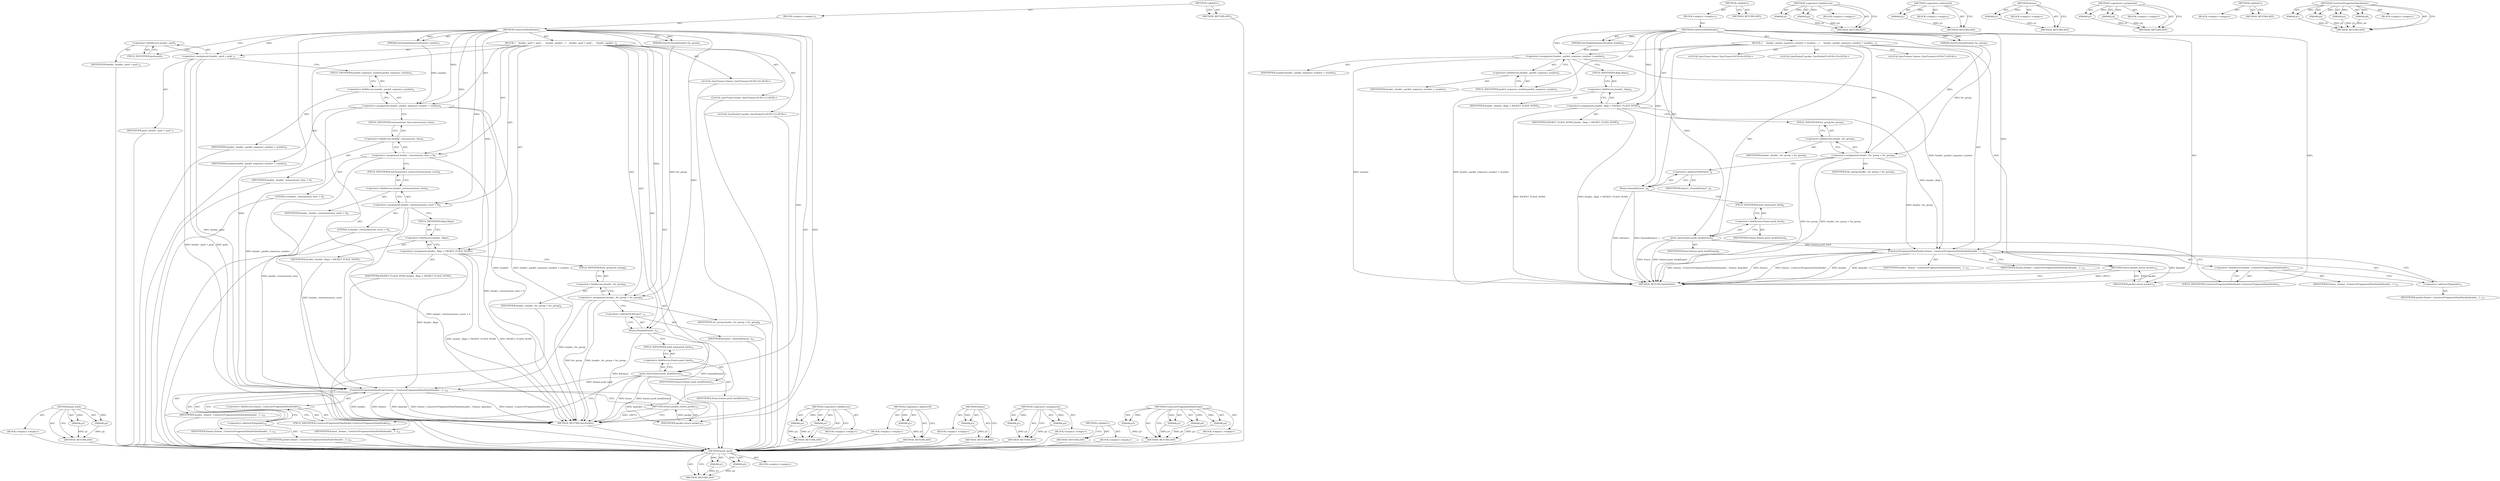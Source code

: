 digraph "ConstructFragementDataPacket" {
vulnerable_93 [label=<(METHOD,push_back)>];
vulnerable_94 [label=<(PARAM,p1)>];
vulnerable_95 [label=<(PARAM,p2)>];
vulnerable_96 [label=<(BLOCK,&lt;empty&gt;,&lt;empty&gt;)>];
vulnerable_97 [label=<(METHOD_RETURN,ANY)>];
vulnerable_6 [label=<(METHOD,&lt;global&gt;)<SUB>1</SUB>>];
vulnerable_7 [label=<(BLOCK,&lt;empty&gt;,&lt;empty&gt;)<SUB>1</SUB>>];
vulnerable_8 [label=<(METHOD,ConstructDataPacket)<SUB>1</SUB>>];
vulnerable_9 [label=<(PARAM,QuicPacketSequenceNumber number)<SUB>1</SUB>>];
vulnerable_10 [label=<(PARAM,QuicFecGroupNumber fec_group)<SUB>2</SUB>>];
vulnerable_11 [label=<(BLOCK,{
     header_.packet_sequence_number = number;...,{
     header_.packet_sequence_number = number;...)<SUB>2</SUB>>];
vulnerable_12 [label=<(&lt;operator&gt;.assignment,header_.packet_sequence_number = number)<SUB>3</SUB>>];
vulnerable_13 [label=<(&lt;operator&gt;.fieldAccess,header_.packet_sequence_number)<SUB>3</SUB>>];
vulnerable_14 [label=<(IDENTIFIER,header_,header_.packet_sequence_number = number)<SUB>3</SUB>>];
vulnerable_15 [label=<(FIELD_IDENTIFIER,packet_sequence_number,packet_sequence_number)<SUB>3</SUB>>];
vulnerable_16 [label=<(IDENTIFIER,number,header_.packet_sequence_number = number)<SUB>3</SUB>>];
vulnerable_17 [label=<(&lt;operator&gt;.assignment,header_.flags = PACKET_FLAGS_NONE)<SUB>4</SUB>>];
vulnerable_18 [label=<(&lt;operator&gt;.fieldAccess,header_.flags)<SUB>4</SUB>>];
vulnerable_19 [label=<(IDENTIFIER,header_,header_.flags = PACKET_FLAGS_NONE)<SUB>4</SUB>>];
vulnerable_20 [label=<(FIELD_IDENTIFIER,flags,flags)<SUB>4</SUB>>];
vulnerable_21 [label=<(IDENTIFIER,PACKET_FLAGS_NONE,header_.flags = PACKET_FLAGS_NONE)<SUB>4</SUB>>];
vulnerable_22 [label=<(&lt;operator&gt;.assignment,header_.fec_group = fec_group)<SUB>5</SUB>>];
vulnerable_23 [label=<(&lt;operator&gt;.fieldAccess,header_.fec_group)<SUB>5</SUB>>];
vulnerable_24 [label=<(IDENTIFIER,header_,header_.fec_group = fec_group)<SUB>5</SUB>>];
vulnerable_25 [label=<(FIELD_IDENTIFIER,fec_group,fec_group)<SUB>5</SUB>>];
vulnerable_26 [label=<(IDENTIFIER,fec_group,header_.fec_group = fec_group)<SUB>5</SUB>>];
vulnerable_27 [label="<(LOCAL,QuicFrames frames: QuicFrames)<SUB>7</SUB>>"];
vulnerable_28 [label="<(LOCAL,QuicFrame frame: QuicFrame)<SUB>8</SUB>>"];
vulnerable_29 [label=<(frame,frame(&amp;frame1_))<SUB>8</SUB>>];
vulnerable_30 [label=<(&lt;operator&gt;.addressOf,&amp;frame1_)<SUB>8</SUB>>];
vulnerable_31 [label=<(IDENTIFIER,frame1_,frame(&amp;frame1_))<SUB>8</SUB>>];
vulnerable_32 [label=<(push_back,frames.push_back(frame))<SUB>9</SUB>>];
vulnerable_33 [label=<(&lt;operator&gt;.fieldAccess,frames.push_back)<SUB>9</SUB>>];
vulnerable_34 [label=<(IDENTIFIER,frames,frames.push_back(frame))<SUB>9</SUB>>];
vulnerable_35 [label=<(FIELD_IDENTIFIER,push_back,push_back)<SUB>9</SUB>>];
vulnerable_36 [label=<(IDENTIFIER,frame,frames.push_back(frame))<SUB>9</SUB>>];
vulnerable_37 [label="<(LOCAL,QuicPacket* packet: QuicPacket*)<SUB>10</SUB>>"];
vulnerable_38 [label=<(ConstructFragementDataPacket,framer_.ConstructFragementDataPacket(header_, f...)<SUB>11</SUB>>];
vulnerable_39 [label=<(&lt;operator&gt;.fieldAccess,framer_.ConstructFragementDataPacket)<SUB>11</SUB>>];
vulnerable_40 [label=<(IDENTIFIER,framer_,framer_.ConstructFragementDataPacket(header_, f...)<SUB>11</SUB>>];
vulnerable_41 [label=<(FIELD_IDENTIFIER,ConstructFragementDataPacket,ConstructFragementDataPacket)<SUB>11</SUB>>];
vulnerable_42 [label=<(IDENTIFIER,header_,framer_.ConstructFragementDataPacket(header_, f...)<SUB>11</SUB>>];
vulnerable_43 [label=<(IDENTIFIER,frames,framer_.ConstructFragementDataPacket(header_, f...)<SUB>11</SUB>>];
vulnerable_44 [label=<(&lt;operator&gt;.addressOf,&amp;packet)<SUB>11</SUB>>];
vulnerable_45 [label=<(IDENTIFIER,packet,framer_.ConstructFragementDataPacket(header_, f...)<SUB>11</SUB>>];
vulnerable_46 [label=<(RETURN,return packet;,return packet;)<SUB>12</SUB>>];
vulnerable_47 [label=<(IDENTIFIER,packet,return packet;)<SUB>12</SUB>>];
vulnerable_48 [label=<(METHOD_RETURN,QuicPacket)<SUB>1</SUB>>];
vulnerable_50 [label=<(METHOD_RETURN,ANY)<SUB>1</SUB>>];
vulnerable_80 [label=<(METHOD,&lt;operator&gt;.fieldAccess)>];
vulnerable_81 [label=<(PARAM,p1)>];
vulnerable_82 [label=<(PARAM,p2)>];
vulnerable_83 [label=<(BLOCK,&lt;empty&gt;,&lt;empty&gt;)>];
vulnerable_84 [label=<(METHOD_RETURN,ANY)>];
vulnerable_89 [label=<(METHOD,&lt;operator&gt;.addressOf)>];
vulnerable_90 [label=<(PARAM,p1)>];
vulnerable_91 [label=<(BLOCK,&lt;empty&gt;,&lt;empty&gt;)>];
vulnerable_92 [label=<(METHOD_RETURN,ANY)>];
vulnerable_85 [label=<(METHOD,frame)>];
vulnerable_86 [label=<(PARAM,p1)>];
vulnerable_87 [label=<(BLOCK,&lt;empty&gt;,&lt;empty&gt;)>];
vulnerable_88 [label=<(METHOD_RETURN,ANY)>];
vulnerable_75 [label=<(METHOD,&lt;operator&gt;.assignment)>];
vulnerable_76 [label=<(PARAM,p1)>];
vulnerable_77 [label=<(PARAM,p2)>];
vulnerable_78 [label=<(BLOCK,&lt;empty&gt;,&lt;empty&gt;)>];
vulnerable_79 [label=<(METHOD_RETURN,ANY)>];
vulnerable_69 [label=<(METHOD,&lt;global&gt;)<SUB>1</SUB>>];
vulnerable_70 [label=<(BLOCK,&lt;empty&gt;,&lt;empty&gt;)>];
vulnerable_71 [label=<(METHOD_RETURN,ANY)>];
vulnerable_98 [label=<(METHOD,ConstructFragementDataPacket)>];
vulnerable_99 [label=<(PARAM,p1)>];
vulnerable_100 [label=<(PARAM,p2)>];
vulnerable_101 [label=<(PARAM,p3)>];
vulnerable_102 [label=<(PARAM,p4)>];
vulnerable_103 [label=<(BLOCK,&lt;empty&gt;,&lt;empty&gt;)>];
vulnerable_104 [label=<(METHOD_RETURN,ANY)>];
fixed_110 [label=<(METHOD,push_back)>];
fixed_111 [label=<(PARAM,p1)>];
fixed_112 [label=<(PARAM,p2)>];
fixed_113 [label=<(BLOCK,&lt;empty&gt;,&lt;empty&gt;)>];
fixed_114 [label=<(METHOD_RETURN,ANY)>];
fixed_6 [label=<(METHOD,&lt;global&gt;)<SUB>1</SUB>>];
fixed_7 [label=<(BLOCK,&lt;empty&gt;,&lt;empty&gt;)<SUB>1</SUB>>];
fixed_8 [label=<(METHOD,ConstructDataPacket)<SUB>1</SUB>>];
fixed_9 [label=<(PARAM,QuicPacketSequenceNumber number)<SUB>1</SUB>>];
fixed_10 [label=<(PARAM,QuicFecGroupNumber fec_group)<SUB>2</SUB>>];
fixed_11 [label=<(BLOCK,{
    header_.guid = guid_;
     header_.packet...,{
    header_.guid = guid_;
     header_.packet...)<SUB>2</SUB>>];
fixed_12 [label=<(&lt;operator&gt;.assignment,header_.guid = guid_)<SUB>3</SUB>>];
fixed_13 [label=<(&lt;operator&gt;.fieldAccess,header_.guid)<SUB>3</SUB>>];
fixed_14 [label=<(IDENTIFIER,header_,header_.guid = guid_)<SUB>3</SUB>>];
fixed_15 [label=<(FIELD_IDENTIFIER,guid,guid)<SUB>3</SUB>>];
fixed_16 [label=<(IDENTIFIER,guid_,header_.guid = guid_)<SUB>3</SUB>>];
fixed_17 [label=<(&lt;operator&gt;.assignment,header_.packet_sequence_number = number)<SUB>4</SUB>>];
fixed_18 [label=<(&lt;operator&gt;.fieldAccess,header_.packet_sequence_number)<SUB>4</SUB>>];
fixed_19 [label=<(IDENTIFIER,header_,header_.packet_sequence_number = number)<SUB>4</SUB>>];
fixed_20 [label=<(FIELD_IDENTIFIER,packet_sequence_number,packet_sequence_number)<SUB>4</SUB>>];
fixed_21 [label=<(IDENTIFIER,number,header_.packet_sequence_number = number)<SUB>4</SUB>>];
fixed_22 [label=<(&lt;operator&gt;.assignment,header_.transmission_time = 0)<SUB>5</SUB>>];
fixed_23 [label=<(&lt;operator&gt;.fieldAccess,header_.transmission_time)<SUB>5</SUB>>];
fixed_24 [label=<(IDENTIFIER,header_,header_.transmission_time = 0)<SUB>5</SUB>>];
fixed_25 [label=<(FIELD_IDENTIFIER,transmission_time,transmission_time)<SUB>5</SUB>>];
fixed_26 [label=<(LITERAL,0,header_.transmission_time = 0)<SUB>5</SUB>>];
fixed_27 [label=<(&lt;operator&gt;.assignment,header_.retransmission_count = 0)<SUB>6</SUB>>];
fixed_28 [label=<(&lt;operator&gt;.fieldAccess,header_.retransmission_count)<SUB>6</SUB>>];
fixed_29 [label=<(IDENTIFIER,header_,header_.retransmission_count = 0)<SUB>6</SUB>>];
fixed_30 [label=<(FIELD_IDENTIFIER,retransmission_count,retransmission_count)<SUB>6</SUB>>];
fixed_31 [label=<(LITERAL,0,header_.retransmission_count = 0)<SUB>6</SUB>>];
fixed_32 [label=<(&lt;operator&gt;.assignment,header_.flags = PACKET_FLAGS_NONE)<SUB>7</SUB>>];
fixed_33 [label=<(&lt;operator&gt;.fieldAccess,header_.flags)<SUB>7</SUB>>];
fixed_34 [label=<(IDENTIFIER,header_,header_.flags = PACKET_FLAGS_NONE)<SUB>7</SUB>>];
fixed_35 [label=<(FIELD_IDENTIFIER,flags,flags)<SUB>7</SUB>>];
fixed_36 [label=<(IDENTIFIER,PACKET_FLAGS_NONE,header_.flags = PACKET_FLAGS_NONE)<SUB>7</SUB>>];
fixed_37 [label=<(&lt;operator&gt;.assignment,header_.fec_group = fec_group)<SUB>8</SUB>>];
fixed_38 [label=<(&lt;operator&gt;.fieldAccess,header_.fec_group)<SUB>8</SUB>>];
fixed_39 [label=<(IDENTIFIER,header_,header_.fec_group = fec_group)<SUB>8</SUB>>];
fixed_40 [label=<(FIELD_IDENTIFIER,fec_group,fec_group)<SUB>8</SUB>>];
fixed_41 [label=<(IDENTIFIER,fec_group,header_.fec_group = fec_group)<SUB>8</SUB>>];
fixed_42 [label="<(LOCAL,QuicFrames frames: QuicFrames)<SUB>10</SUB>>"];
fixed_43 [label="<(LOCAL,QuicFrame frame: QuicFrame)<SUB>11</SUB>>"];
fixed_44 [label=<(frame,frame(&amp;frame1_))<SUB>11</SUB>>];
fixed_45 [label=<(&lt;operator&gt;.addressOf,&amp;frame1_)<SUB>11</SUB>>];
fixed_46 [label=<(IDENTIFIER,frame1_,frame(&amp;frame1_))<SUB>11</SUB>>];
fixed_47 [label=<(push_back,frames.push_back(frame))<SUB>12</SUB>>];
fixed_48 [label=<(&lt;operator&gt;.fieldAccess,frames.push_back)<SUB>12</SUB>>];
fixed_49 [label=<(IDENTIFIER,frames,frames.push_back(frame))<SUB>12</SUB>>];
fixed_50 [label=<(FIELD_IDENTIFIER,push_back,push_back)<SUB>12</SUB>>];
fixed_51 [label=<(IDENTIFIER,frame,frames.push_back(frame))<SUB>12</SUB>>];
fixed_52 [label="<(LOCAL,QuicPacket* packet: QuicPacket*)<SUB>13</SUB>>"];
fixed_53 [label=<(ConstructFragementDataPacket,framer_.ConstructFragementDataPacket(header_, f...)<SUB>14</SUB>>];
fixed_54 [label=<(&lt;operator&gt;.fieldAccess,framer_.ConstructFragementDataPacket)<SUB>14</SUB>>];
fixed_55 [label=<(IDENTIFIER,framer_,framer_.ConstructFragementDataPacket(header_, f...)<SUB>14</SUB>>];
fixed_56 [label=<(FIELD_IDENTIFIER,ConstructFragementDataPacket,ConstructFragementDataPacket)<SUB>14</SUB>>];
fixed_57 [label=<(IDENTIFIER,header_,framer_.ConstructFragementDataPacket(header_, f...)<SUB>14</SUB>>];
fixed_58 [label=<(IDENTIFIER,frames,framer_.ConstructFragementDataPacket(header_, f...)<SUB>14</SUB>>];
fixed_59 [label=<(&lt;operator&gt;.addressOf,&amp;packet)<SUB>14</SUB>>];
fixed_60 [label=<(IDENTIFIER,packet,framer_.ConstructFragementDataPacket(header_, f...)<SUB>14</SUB>>];
fixed_61 [label=<(RETURN,return packet;,return packet;)<SUB>15</SUB>>];
fixed_62 [label=<(IDENTIFIER,packet,return packet;)<SUB>15</SUB>>];
fixed_63 [label=<(METHOD_RETURN,QuicPacket)<SUB>1</SUB>>];
fixed_65 [label=<(METHOD_RETURN,ANY)<SUB>1</SUB>>];
fixed_97 [label=<(METHOD,&lt;operator&gt;.fieldAccess)>];
fixed_98 [label=<(PARAM,p1)>];
fixed_99 [label=<(PARAM,p2)>];
fixed_100 [label=<(BLOCK,&lt;empty&gt;,&lt;empty&gt;)>];
fixed_101 [label=<(METHOD_RETURN,ANY)>];
fixed_106 [label=<(METHOD,&lt;operator&gt;.addressOf)>];
fixed_107 [label=<(PARAM,p1)>];
fixed_108 [label=<(BLOCK,&lt;empty&gt;,&lt;empty&gt;)>];
fixed_109 [label=<(METHOD_RETURN,ANY)>];
fixed_102 [label=<(METHOD,frame)>];
fixed_103 [label=<(PARAM,p1)>];
fixed_104 [label=<(BLOCK,&lt;empty&gt;,&lt;empty&gt;)>];
fixed_105 [label=<(METHOD_RETURN,ANY)>];
fixed_92 [label=<(METHOD,&lt;operator&gt;.assignment)>];
fixed_93 [label=<(PARAM,p1)>];
fixed_94 [label=<(PARAM,p2)>];
fixed_95 [label=<(BLOCK,&lt;empty&gt;,&lt;empty&gt;)>];
fixed_96 [label=<(METHOD_RETURN,ANY)>];
fixed_86 [label=<(METHOD,&lt;global&gt;)<SUB>1</SUB>>];
fixed_87 [label=<(BLOCK,&lt;empty&gt;,&lt;empty&gt;)>];
fixed_88 [label=<(METHOD_RETURN,ANY)>];
fixed_115 [label=<(METHOD,ConstructFragementDataPacket)>];
fixed_116 [label=<(PARAM,p1)>];
fixed_117 [label=<(PARAM,p2)>];
fixed_118 [label=<(PARAM,p3)>];
fixed_119 [label=<(PARAM,p4)>];
fixed_120 [label=<(BLOCK,&lt;empty&gt;,&lt;empty&gt;)>];
fixed_121 [label=<(METHOD_RETURN,ANY)>];
vulnerable_93 -> vulnerable_94  [key=0, label="AST: "];
vulnerable_93 -> vulnerable_94  [key=1, label="DDG: "];
vulnerable_93 -> vulnerable_96  [key=0, label="AST: "];
vulnerable_93 -> vulnerable_95  [key=0, label="AST: "];
vulnerable_93 -> vulnerable_95  [key=1, label="DDG: "];
vulnerable_93 -> vulnerable_97  [key=0, label="AST: "];
vulnerable_93 -> vulnerable_97  [key=1, label="CFG: "];
vulnerable_94 -> vulnerable_97  [key=0, label="DDG: p1"];
vulnerable_95 -> vulnerable_97  [key=0, label="DDG: p2"];
vulnerable_6 -> vulnerable_7  [key=0, label="AST: "];
vulnerable_6 -> vulnerable_50  [key=0, label="AST: "];
vulnerable_6 -> vulnerable_50  [key=1, label="CFG: "];
vulnerable_7 -> vulnerable_8  [key=0, label="AST: "];
vulnerable_8 -> vulnerable_9  [key=0, label="AST: "];
vulnerable_8 -> vulnerable_9  [key=1, label="DDG: "];
vulnerable_8 -> vulnerable_10  [key=0, label="AST: "];
vulnerable_8 -> vulnerable_10  [key=1, label="DDG: "];
vulnerable_8 -> vulnerable_11  [key=0, label="AST: "];
vulnerable_8 -> vulnerable_48  [key=0, label="AST: "];
vulnerable_8 -> vulnerable_15  [key=0, label="CFG: "];
vulnerable_8 -> vulnerable_12  [key=0, label="DDG: "];
vulnerable_8 -> vulnerable_17  [key=0, label="DDG: "];
vulnerable_8 -> vulnerable_22  [key=0, label="DDG: "];
vulnerable_8 -> vulnerable_29  [key=0, label="DDG: "];
vulnerable_8 -> vulnerable_32  [key=0, label="DDG: "];
vulnerable_8 -> vulnerable_38  [key=0, label="DDG: "];
vulnerable_8 -> vulnerable_47  [key=0, label="DDG: "];
vulnerable_9 -> vulnerable_12  [key=0, label="DDG: number"];
vulnerable_10 -> vulnerable_22  [key=0, label="DDG: fec_group"];
vulnerable_11 -> vulnerable_12  [key=0, label="AST: "];
vulnerable_11 -> vulnerable_17  [key=0, label="AST: "];
vulnerable_11 -> vulnerable_22  [key=0, label="AST: "];
vulnerable_11 -> vulnerable_27  [key=0, label="AST: "];
vulnerable_11 -> vulnerable_28  [key=0, label="AST: "];
vulnerable_11 -> vulnerable_29  [key=0, label="AST: "];
vulnerable_11 -> vulnerable_32  [key=0, label="AST: "];
vulnerable_11 -> vulnerable_37  [key=0, label="AST: "];
vulnerable_11 -> vulnerable_38  [key=0, label="AST: "];
vulnerable_11 -> vulnerable_46  [key=0, label="AST: "];
vulnerable_12 -> vulnerable_13  [key=0, label="AST: "];
vulnerable_12 -> vulnerable_16  [key=0, label="AST: "];
vulnerable_12 -> vulnerable_20  [key=0, label="CFG: "];
vulnerable_12 -> vulnerable_48  [key=0, label="DDG: number"];
vulnerable_12 -> vulnerable_48  [key=1, label="DDG: header_.packet_sequence_number = number"];
vulnerable_12 -> vulnerable_38  [key=0, label="DDG: header_.packet_sequence_number"];
vulnerable_13 -> vulnerable_14  [key=0, label="AST: "];
vulnerable_13 -> vulnerable_15  [key=0, label="AST: "];
vulnerable_13 -> vulnerable_12  [key=0, label="CFG: "];
vulnerable_15 -> vulnerable_13  [key=0, label="CFG: "];
vulnerable_17 -> vulnerable_18  [key=0, label="AST: "];
vulnerable_17 -> vulnerable_21  [key=0, label="AST: "];
vulnerable_17 -> vulnerable_25  [key=0, label="CFG: "];
vulnerable_17 -> vulnerable_48  [key=0, label="DDG: header_.flags = PACKET_FLAGS_NONE"];
vulnerable_17 -> vulnerable_48  [key=1, label="DDG: PACKET_FLAGS_NONE"];
vulnerable_17 -> vulnerable_38  [key=0, label="DDG: header_.flags"];
vulnerable_18 -> vulnerable_19  [key=0, label="AST: "];
vulnerable_18 -> vulnerable_20  [key=0, label="AST: "];
vulnerable_18 -> vulnerable_17  [key=0, label="CFG: "];
vulnerable_20 -> vulnerable_18  [key=0, label="CFG: "];
vulnerable_22 -> vulnerable_23  [key=0, label="AST: "];
vulnerable_22 -> vulnerable_26  [key=0, label="AST: "];
vulnerable_22 -> vulnerable_30  [key=0, label="CFG: "];
vulnerable_22 -> vulnerable_48  [key=0, label="DDG: fec_group"];
vulnerable_22 -> vulnerable_48  [key=1, label="DDG: header_.fec_group = fec_group"];
vulnerable_22 -> vulnerable_38  [key=0, label="DDG: header_.fec_group"];
vulnerable_23 -> vulnerable_24  [key=0, label="AST: "];
vulnerable_23 -> vulnerable_25  [key=0, label="AST: "];
vulnerable_23 -> vulnerable_22  [key=0, label="CFG: "];
vulnerable_25 -> vulnerable_23  [key=0, label="CFG: "];
vulnerable_29 -> vulnerable_30  [key=0, label="AST: "];
vulnerable_29 -> vulnerable_35  [key=0, label="CFG: "];
vulnerable_29 -> vulnerable_48  [key=0, label="DDG: &amp;frame1_"];
vulnerable_29 -> vulnerable_48  [key=1, label="DDG: frame(&amp;frame1_)"];
vulnerable_30 -> vulnerable_31  [key=0, label="AST: "];
vulnerable_30 -> vulnerable_29  [key=0, label="CFG: "];
vulnerable_32 -> vulnerable_33  [key=0, label="AST: "];
vulnerable_32 -> vulnerable_36  [key=0, label="AST: "];
vulnerable_32 -> vulnerable_41  [key=0, label="CFG: "];
vulnerable_32 -> vulnerable_48  [key=0, label="DDG: frame"];
vulnerable_32 -> vulnerable_48  [key=1, label="DDG: frames.push_back(frame)"];
vulnerable_32 -> vulnerable_38  [key=0, label="DDG: frames.push_back"];
vulnerable_33 -> vulnerable_34  [key=0, label="AST: "];
vulnerable_33 -> vulnerable_35  [key=0, label="AST: "];
vulnerable_33 -> vulnerable_32  [key=0, label="CFG: "];
vulnerable_35 -> vulnerable_33  [key=0, label="CFG: "];
vulnerable_38 -> vulnerable_39  [key=0, label="AST: "];
vulnerable_38 -> vulnerable_42  [key=0, label="AST: "];
vulnerable_38 -> vulnerable_43  [key=0, label="AST: "];
vulnerable_38 -> vulnerable_44  [key=0, label="AST: "];
vulnerable_38 -> vulnerable_46  [key=0, label="CFG: "];
vulnerable_38 -> vulnerable_48  [key=0, label="DDG: framer_.ConstructFragementDataPacket"];
vulnerable_38 -> vulnerable_48  [key=1, label="DDG: header_"];
vulnerable_38 -> vulnerable_48  [key=2, label="DDG: frames"];
vulnerable_38 -> vulnerable_48  [key=3, label="DDG: &amp;packet"];
vulnerable_38 -> vulnerable_48  [key=4, label="DDG: framer_.ConstructFragementDataPacket(header_, frames, &amp;packet)"];
vulnerable_38 -> vulnerable_47  [key=0, label="DDG: &amp;packet"];
vulnerable_39 -> vulnerable_40  [key=0, label="AST: "];
vulnerable_39 -> vulnerable_41  [key=0, label="AST: "];
vulnerable_39 -> vulnerable_44  [key=0, label="CFG: "];
vulnerable_41 -> vulnerable_39  [key=0, label="CFG: "];
vulnerable_44 -> vulnerable_45  [key=0, label="AST: "];
vulnerable_44 -> vulnerable_38  [key=0, label="CFG: "];
vulnerable_46 -> vulnerable_47  [key=0, label="AST: "];
vulnerable_46 -> vulnerable_48  [key=0, label="CFG: "];
vulnerable_46 -> vulnerable_48  [key=1, label="DDG: &lt;RET&gt;"];
vulnerable_47 -> vulnerable_46  [key=0, label="DDG: packet"];
vulnerable_80 -> vulnerable_81  [key=0, label="AST: "];
vulnerable_80 -> vulnerable_81  [key=1, label="DDG: "];
vulnerable_80 -> vulnerable_83  [key=0, label="AST: "];
vulnerable_80 -> vulnerable_82  [key=0, label="AST: "];
vulnerable_80 -> vulnerable_82  [key=1, label="DDG: "];
vulnerable_80 -> vulnerable_84  [key=0, label="AST: "];
vulnerable_80 -> vulnerable_84  [key=1, label="CFG: "];
vulnerable_81 -> vulnerable_84  [key=0, label="DDG: p1"];
vulnerable_82 -> vulnerable_84  [key=0, label="DDG: p2"];
vulnerable_89 -> vulnerable_90  [key=0, label="AST: "];
vulnerable_89 -> vulnerable_90  [key=1, label="DDG: "];
vulnerable_89 -> vulnerable_91  [key=0, label="AST: "];
vulnerable_89 -> vulnerable_92  [key=0, label="AST: "];
vulnerable_89 -> vulnerable_92  [key=1, label="CFG: "];
vulnerable_90 -> vulnerable_92  [key=0, label="DDG: p1"];
vulnerable_85 -> vulnerable_86  [key=0, label="AST: "];
vulnerable_85 -> vulnerable_86  [key=1, label="DDG: "];
vulnerable_85 -> vulnerable_87  [key=0, label="AST: "];
vulnerable_85 -> vulnerable_88  [key=0, label="AST: "];
vulnerable_85 -> vulnerable_88  [key=1, label="CFG: "];
vulnerable_86 -> vulnerable_88  [key=0, label="DDG: p1"];
vulnerable_75 -> vulnerable_76  [key=0, label="AST: "];
vulnerable_75 -> vulnerable_76  [key=1, label="DDG: "];
vulnerable_75 -> vulnerable_78  [key=0, label="AST: "];
vulnerable_75 -> vulnerable_77  [key=0, label="AST: "];
vulnerable_75 -> vulnerable_77  [key=1, label="DDG: "];
vulnerable_75 -> vulnerable_79  [key=0, label="AST: "];
vulnerable_75 -> vulnerable_79  [key=1, label="CFG: "];
vulnerable_76 -> vulnerable_79  [key=0, label="DDG: p1"];
vulnerable_77 -> vulnerable_79  [key=0, label="DDG: p2"];
vulnerable_69 -> vulnerable_70  [key=0, label="AST: "];
vulnerable_69 -> vulnerable_71  [key=0, label="AST: "];
vulnerable_69 -> vulnerable_71  [key=1, label="CFG: "];
vulnerable_98 -> vulnerable_99  [key=0, label="AST: "];
vulnerable_98 -> vulnerable_99  [key=1, label="DDG: "];
vulnerable_98 -> vulnerable_103  [key=0, label="AST: "];
vulnerable_98 -> vulnerable_100  [key=0, label="AST: "];
vulnerable_98 -> vulnerable_100  [key=1, label="DDG: "];
vulnerable_98 -> vulnerable_104  [key=0, label="AST: "];
vulnerable_98 -> vulnerable_104  [key=1, label="CFG: "];
vulnerable_98 -> vulnerable_101  [key=0, label="AST: "];
vulnerable_98 -> vulnerable_101  [key=1, label="DDG: "];
vulnerable_98 -> vulnerable_102  [key=0, label="AST: "];
vulnerable_98 -> vulnerable_102  [key=1, label="DDG: "];
vulnerable_99 -> vulnerable_104  [key=0, label="DDG: p1"];
vulnerable_100 -> vulnerable_104  [key=0, label="DDG: p2"];
vulnerable_101 -> vulnerable_104  [key=0, label="DDG: p3"];
vulnerable_102 -> vulnerable_104  [key=0, label="DDG: p4"];
fixed_110 -> fixed_111  [key=0, label="AST: "];
fixed_110 -> fixed_111  [key=1, label="DDG: "];
fixed_110 -> fixed_113  [key=0, label="AST: "];
fixed_110 -> fixed_112  [key=0, label="AST: "];
fixed_110 -> fixed_112  [key=1, label="DDG: "];
fixed_110 -> fixed_114  [key=0, label="AST: "];
fixed_110 -> fixed_114  [key=1, label="CFG: "];
fixed_111 -> fixed_114  [key=0, label="DDG: p1"];
fixed_112 -> fixed_114  [key=0, label="DDG: p2"];
fixed_113 -> vulnerable_93  [key=0];
fixed_114 -> vulnerable_93  [key=0];
fixed_6 -> fixed_7  [key=0, label="AST: "];
fixed_6 -> fixed_65  [key=0, label="AST: "];
fixed_6 -> fixed_65  [key=1, label="CFG: "];
fixed_7 -> fixed_8  [key=0, label="AST: "];
fixed_8 -> fixed_9  [key=0, label="AST: "];
fixed_8 -> fixed_9  [key=1, label="DDG: "];
fixed_8 -> fixed_10  [key=0, label="AST: "];
fixed_8 -> fixed_10  [key=1, label="DDG: "];
fixed_8 -> fixed_11  [key=0, label="AST: "];
fixed_8 -> fixed_63  [key=0, label="AST: "];
fixed_8 -> fixed_15  [key=0, label="CFG: "];
fixed_8 -> fixed_12  [key=0, label="DDG: "];
fixed_8 -> fixed_17  [key=0, label="DDG: "];
fixed_8 -> fixed_22  [key=0, label="DDG: "];
fixed_8 -> fixed_27  [key=0, label="DDG: "];
fixed_8 -> fixed_32  [key=0, label="DDG: "];
fixed_8 -> fixed_37  [key=0, label="DDG: "];
fixed_8 -> fixed_44  [key=0, label="DDG: "];
fixed_8 -> fixed_47  [key=0, label="DDG: "];
fixed_8 -> fixed_53  [key=0, label="DDG: "];
fixed_8 -> fixed_62  [key=0, label="DDG: "];
fixed_9 -> fixed_17  [key=0, label="DDG: number"];
fixed_10 -> fixed_37  [key=0, label="DDG: fec_group"];
fixed_11 -> fixed_12  [key=0, label="AST: "];
fixed_11 -> fixed_17  [key=0, label="AST: "];
fixed_11 -> fixed_22  [key=0, label="AST: "];
fixed_11 -> fixed_27  [key=0, label="AST: "];
fixed_11 -> fixed_32  [key=0, label="AST: "];
fixed_11 -> fixed_37  [key=0, label="AST: "];
fixed_11 -> fixed_42  [key=0, label="AST: "];
fixed_11 -> fixed_43  [key=0, label="AST: "];
fixed_11 -> fixed_44  [key=0, label="AST: "];
fixed_11 -> fixed_47  [key=0, label="AST: "];
fixed_11 -> fixed_52  [key=0, label="AST: "];
fixed_11 -> fixed_53  [key=0, label="AST: "];
fixed_11 -> fixed_61  [key=0, label="AST: "];
fixed_12 -> fixed_13  [key=0, label="AST: "];
fixed_12 -> fixed_16  [key=0, label="AST: "];
fixed_12 -> fixed_20  [key=0, label="CFG: "];
fixed_12 -> fixed_63  [key=0, label="DDG: header_.guid = guid_"];
fixed_12 -> fixed_63  [key=1, label="DDG: guid_"];
fixed_12 -> fixed_53  [key=0, label="DDG: header_.guid"];
fixed_13 -> fixed_14  [key=0, label="AST: "];
fixed_13 -> fixed_15  [key=0, label="AST: "];
fixed_13 -> fixed_12  [key=0, label="CFG: "];
fixed_14 -> vulnerable_93  [key=0];
fixed_15 -> fixed_13  [key=0, label="CFG: "];
fixed_16 -> vulnerable_93  [key=0];
fixed_17 -> fixed_18  [key=0, label="AST: "];
fixed_17 -> fixed_21  [key=0, label="AST: "];
fixed_17 -> fixed_25  [key=0, label="CFG: "];
fixed_17 -> fixed_63  [key=0, label="DDG: number"];
fixed_17 -> fixed_63  [key=1, label="DDG: header_.packet_sequence_number = number"];
fixed_17 -> fixed_53  [key=0, label="DDG: header_.packet_sequence_number"];
fixed_18 -> fixed_19  [key=0, label="AST: "];
fixed_18 -> fixed_20  [key=0, label="AST: "];
fixed_18 -> fixed_17  [key=0, label="CFG: "];
fixed_19 -> vulnerable_93  [key=0];
fixed_20 -> fixed_18  [key=0, label="CFG: "];
fixed_21 -> vulnerable_93  [key=0];
fixed_22 -> fixed_23  [key=0, label="AST: "];
fixed_22 -> fixed_26  [key=0, label="AST: "];
fixed_22 -> fixed_30  [key=0, label="CFG: "];
fixed_22 -> fixed_63  [key=0, label="DDG: header_.transmission_time = 0"];
fixed_22 -> fixed_53  [key=0, label="DDG: header_.transmission_time"];
fixed_23 -> fixed_24  [key=0, label="AST: "];
fixed_23 -> fixed_25  [key=0, label="AST: "];
fixed_23 -> fixed_22  [key=0, label="CFG: "];
fixed_24 -> vulnerable_93  [key=0];
fixed_25 -> fixed_23  [key=0, label="CFG: "];
fixed_26 -> vulnerable_93  [key=0];
fixed_27 -> fixed_28  [key=0, label="AST: "];
fixed_27 -> fixed_31  [key=0, label="AST: "];
fixed_27 -> fixed_35  [key=0, label="CFG: "];
fixed_27 -> fixed_63  [key=0, label="DDG: header_.retransmission_count = 0"];
fixed_27 -> fixed_53  [key=0, label="DDG: header_.retransmission_count"];
fixed_28 -> fixed_29  [key=0, label="AST: "];
fixed_28 -> fixed_30  [key=0, label="AST: "];
fixed_28 -> fixed_27  [key=0, label="CFG: "];
fixed_29 -> vulnerable_93  [key=0];
fixed_30 -> fixed_28  [key=0, label="CFG: "];
fixed_31 -> vulnerable_93  [key=0];
fixed_32 -> fixed_33  [key=0, label="AST: "];
fixed_32 -> fixed_36  [key=0, label="AST: "];
fixed_32 -> fixed_40  [key=0, label="CFG: "];
fixed_32 -> fixed_63  [key=0, label="DDG: header_.flags = PACKET_FLAGS_NONE"];
fixed_32 -> fixed_63  [key=1, label="DDG: PACKET_FLAGS_NONE"];
fixed_32 -> fixed_53  [key=0, label="DDG: header_.flags"];
fixed_33 -> fixed_34  [key=0, label="AST: "];
fixed_33 -> fixed_35  [key=0, label="AST: "];
fixed_33 -> fixed_32  [key=0, label="CFG: "];
fixed_34 -> vulnerable_93  [key=0];
fixed_35 -> fixed_33  [key=0, label="CFG: "];
fixed_36 -> vulnerable_93  [key=0];
fixed_37 -> fixed_38  [key=0, label="AST: "];
fixed_37 -> fixed_41  [key=0, label="AST: "];
fixed_37 -> fixed_45  [key=0, label="CFG: "];
fixed_37 -> fixed_63  [key=0, label="DDG: fec_group"];
fixed_37 -> fixed_63  [key=1, label="DDG: header_.fec_group = fec_group"];
fixed_37 -> fixed_53  [key=0, label="DDG: header_.fec_group"];
fixed_38 -> fixed_39  [key=0, label="AST: "];
fixed_38 -> fixed_40  [key=0, label="AST: "];
fixed_38 -> fixed_37  [key=0, label="CFG: "];
fixed_39 -> vulnerable_93  [key=0];
fixed_40 -> fixed_38  [key=0, label="CFG: "];
fixed_41 -> vulnerable_93  [key=0];
fixed_42 -> vulnerable_93  [key=0];
fixed_43 -> vulnerable_93  [key=0];
fixed_44 -> fixed_45  [key=0, label="AST: "];
fixed_44 -> fixed_50  [key=0, label="CFG: "];
fixed_44 -> fixed_63  [key=0, label="DDG: &amp;frame1_"];
fixed_44 -> fixed_63  [key=1, label="DDG: frame(&amp;frame1_)"];
fixed_45 -> fixed_46  [key=0, label="AST: "];
fixed_45 -> fixed_44  [key=0, label="CFG: "];
fixed_46 -> vulnerable_93  [key=0];
fixed_47 -> fixed_48  [key=0, label="AST: "];
fixed_47 -> fixed_51  [key=0, label="AST: "];
fixed_47 -> fixed_56  [key=0, label="CFG: "];
fixed_47 -> fixed_63  [key=0, label="DDG: frame"];
fixed_47 -> fixed_63  [key=1, label="DDG: frames.push_back(frame)"];
fixed_47 -> fixed_53  [key=0, label="DDG: frames.push_back"];
fixed_48 -> fixed_49  [key=0, label="AST: "];
fixed_48 -> fixed_50  [key=0, label="AST: "];
fixed_48 -> fixed_47  [key=0, label="CFG: "];
fixed_49 -> vulnerable_93  [key=0];
fixed_50 -> fixed_48  [key=0, label="CFG: "];
fixed_51 -> vulnerable_93  [key=0];
fixed_52 -> vulnerable_93  [key=0];
fixed_53 -> fixed_54  [key=0, label="AST: "];
fixed_53 -> fixed_57  [key=0, label="AST: "];
fixed_53 -> fixed_58  [key=0, label="AST: "];
fixed_53 -> fixed_59  [key=0, label="AST: "];
fixed_53 -> fixed_61  [key=0, label="CFG: "];
fixed_53 -> fixed_63  [key=0, label="DDG: framer_.ConstructFragementDataPacket"];
fixed_53 -> fixed_63  [key=1, label="DDG: header_"];
fixed_53 -> fixed_63  [key=2, label="DDG: frames"];
fixed_53 -> fixed_63  [key=3, label="DDG: &amp;packet"];
fixed_53 -> fixed_63  [key=4, label="DDG: framer_.ConstructFragementDataPacket(header_, frames, &amp;packet)"];
fixed_53 -> fixed_62  [key=0, label="DDG: &amp;packet"];
fixed_54 -> fixed_55  [key=0, label="AST: "];
fixed_54 -> fixed_56  [key=0, label="AST: "];
fixed_54 -> fixed_59  [key=0, label="CFG: "];
fixed_55 -> vulnerable_93  [key=0];
fixed_56 -> fixed_54  [key=0, label="CFG: "];
fixed_57 -> vulnerable_93  [key=0];
fixed_58 -> vulnerable_93  [key=0];
fixed_59 -> fixed_60  [key=0, label="AST: "];
fixed_59 -> fixed_53  [key=0, label="CFG: "];
fixed_60 -> vulnerable_93  [key=0];
fixed_61 -> fixed_62  [key=0, label="AST: "];
fixed_61 -> fixed_63  [key=0, label="CFG: "];
fixed_61 -> fixed_63  [key=1, label="DDG: &lt;RET&gt;"];
fixed_62 -> fixed_61  [key=0, label="DDG: packet"];
fixed_63 -> vulnerable_93  [key=0];
fixed_65 -> vulnerable_93  [key=0];
fixed_97 -> fixed_98  [key=0, label="AST: "];
fixed_97 -> fixed_98  [key=1, label="DDG: "];
fixed_97 -> fixed_100  [key=0, label="AST: "];
fixed_97 -> fixed_99  [key=0, label="AST: "];
fixed_97 -> fixed_99  [key=1, label="DDG: "];
fixed_97 -> fixed_101  [key=0, label="AST: "];
fixed_97 -> fixed_101  [key=1, label="CFG: "];
fixed_98 -> fixed_101  [key=0, label="DDG: p1"];
fixed_99 -> fixed_101  [key=0, label="DDG: p2"];
fixed_100 -> vulnerable_93  [key=0];
fixed_101 -> vulnerable_93  [key=0];
fixed_106 -> fixed_107  [key=0, label="AST: "];
fixed_106 -> fixed_107  [key=1, label="DDG: "];
fixed_106 -> fixed_108  [key=0, label="AST: "];
fixed_106 -> fixed_109  [key=0, label="AST: "];
fixed_106 -> fixed_109  [key=1, label="CFG: "];
fixed_107 -> fixed_109  [key=0, label="DDG: p1"];
fixed_108 -> vulnerable_93  [key=0];
fixed_109 -> vulnerable_93  [key=0];
fixed_102 -> fixed_103  [key=0, label="AST: "];
fixed_102 -> fixed_103  [key=1, label="DDG: "];
fixed_102 -> fixed_104  [key=0, label="AST: "];
fixed_102 -> fixed_105  [key=0, label="AST: "];
fixed_102 -> fixed_105  [key=1, label="CFG: "];
fixed_103 -> fixed_105  [key=0, label="DDG: p1"];
fixed_104 -> vulnerable_93  [key=0];
fixed_105 -> vulnerable_93  [key=0];
fixed_92 -> fixed_93  [key=0, label="AST: "];
fixed_92 -> fixed_93  [key=1, label="DDG: "];
fixed_92 -> fixed_95  [key=0, label="AST: "];
fixed_92 -> fixed_94  [key=0, label="AST: "];
fixed_92 -> fixed_94  [key=1, label="DDG: "];
fixed_92 -> fixed_96  [key=0, label="AST: "];
fixed_92 -> fixed_96  [key=1, label="CFG: "];
fixed_93 -> fixed_96  [key=0, label="DDG: p1"];
fixed_94 -> fixed_96  [key=0, label="DDG: p2"];
fixed_95 -> vulnerable_93  [key=0];
fixed_96 -> vulnerable_93  [key=0];
fixed_86 -> fixed_87  [key=0, label="AST: "];
fixed_86 -> fixed_88  [key=0, label="AST: "];
fixed_86 -> fixed_88  [key=1, label="CFG: "];
fixed_87 -> vulnerable_93  [key=0];
fixed_88 -> vulnerable_93  [key=0];
fixed_115 -> fixed_116  [key=0, label="AST: "];
fixed_115 -> fixed_116  [key=1, label="DDG: "];
fixed_115 -> fixed_120  [key=0, label="AST: "];
fixed_115 -> fixed_117  [key=0, label="AST: "];
fixed_115 -> fixed_117  [key=1, label="DDG: "];
fixed_115 -> fixed_121  [key=0, label="AST: "];
fixed_115 -> fixed_121  [key=1, label="CFG: "];
fixed_115 -> fixed_118  [key=0, label="AST: "];
fixed_115 -> fixed_118  [key=1, label="DDG: "];
fixed_115 -> fixed_119  [key=0, label="AST: "];
fixed_115 -> fixed_119  [key=1, label="DDG: "];
fixed_116 -> fixed_121  [key=0, label="DDG: p1"];
fixed_117 -> fixed_121  [key=0, label="DDG: p2"];
fixed_118 -> fixed_121  [key=0, label="DDG: p3"];
fixed_119 -> fixed_121  [key=0, label="DDG: p4"];
fixed_120 -> vulnerable_93  [key=0];
fixed_121 -> vulnerable_93  [key=0];
}
